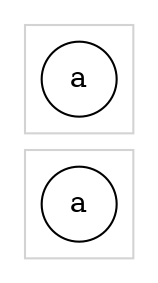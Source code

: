 digraph G {
  rankdir="LR";

  subgraph cluster_0 {
    color=lightgray ;

    subgraph place {
      node [shape=circle,fixedsize=true,width=.5];
      _p0_0 [label="a"] ;
    } 
  }

  subgraph cluster_1 {
    color=lightgray ;

    subgraph place {
      node [shape=circle,fixedsize=true,width=.5];
      _p0_1 [label="a"] ;
    } 
  }
}

